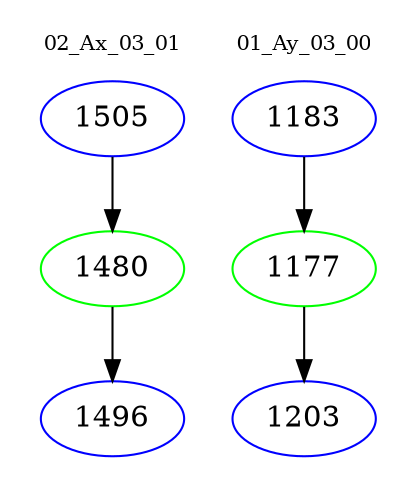 digraph{
subgraph cluster_0 {
color = white
label = "02_Ax_03_01";
fontsize=10;
T0_1505 [label="1505", color="blue"]
T0_1505 -> T0_1480 [color="black"]
T0_1480 [label="1480", color="green"]
T0_1480 -> T0_1496 [color="black"]
T0_1496 [label="1496", color="blue"]
}
subgraph cluster_1 {
color = white
label = "01_Ay_03_00";
fontsize=10;
T1_1183 [label="1183", color="blue"]
T1_1183 -> T1_1177 [color="black"]
T1_1177 [label="1177", color="green"]
T1_1177 -> T1_1203 [color="black"]
T1_1203 [label="1203", color="blue"]
}
}
